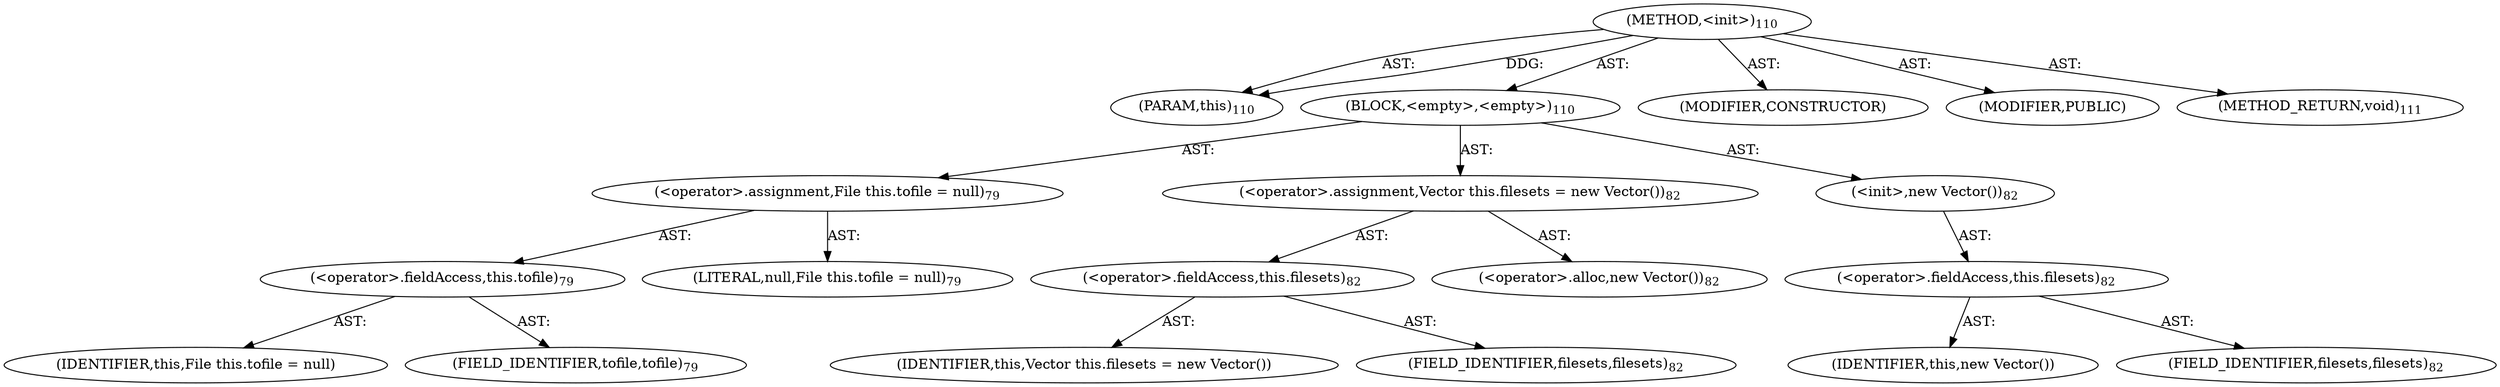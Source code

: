 digraph "&lt;init&gt;" {  
"111669149699" [label = <(METHOD,&lt;init&gt;)<SUB>110</SUB>> ]
"115964117002" [label = <(PARAM,this)<SUB>110</SUB>> ]
"25769803779" [label = <(BLOCK,&lt;empty&gt;,&lt;empty&gt;)<SUB>110</SUB>> ]
"30064771078" [label = <(&lt;operator&gt;.assignment,File this.tofile = null)<SUB>79</SUB>> ]
"30064771079" [label = <(&lt;operator&gt;.fieldAccess,this.tofile)<SUB>79</SUB>> ]
"68719476759" [label = <(IDENTIFIER,this,File this.tofile = null)> ]
"55834574851" [label = <(FIELD_IDENTIFIER,tofile,tofile)<SUB>79</SUB>> ]
"90194313216" [label = <(LITERAL,null,File this.tofile = null)<SUB>79</SUB>> ]
"30064771080" [label = <(&lt;operator&gt;.assignment,Vector this.filesets = new Vector())<SUB>82</SUB>> ]
"30064771081" [label = <(&lt;operator&gt;.fieldAccess,this.filesets)<SUB>82</SUB>> ]
"68719476760" [label = <(IDENTIFIER,this,Vector this.filesets = new Vector())> ]
"55834574852" [label = <(FIELD_IDENTIFIER,filesets,filesets)<SUB>82</SUB>> ]
"30064771082" [label = <(&lt;operator&gt;.alloc,new Vector())<SUB>82</SUB>> ]
"30064771083" [label = <(&lt;init&gt;,new Vector())<SUB>82</SUB>> ]
"30064771084" [label = <(&lt;operator&gt;.fieldAccess,this.filesets)<SUB>82</SUB>> ]
"68719476761" [label = <(IDENTIFIER,this,new Vector())> ]
"55834574853" [label = <(FIELD_IDENTIFIER,filesets,filesets)<SUB>82</SUB>> ]
"133143986185" [label = <(MODIFIER,CONSTRUCTOR)> ]
"133143986186" [label = <(MODIFIER,PUBLIC)> ]
"128849018883" [label = <(METHOD_RETURN,void)<SUB>111</SUB>> ]
  "111669149699" -> "115964117002"  [ label = "AST: "] 
  "111669149699" -> "25769803779"  [ label = "AST: "] 
  "111669149699" -> "133143986185"  [ label = "AST: "] 
  "111669149699" -> "133143986186"  [ label = "AST: "] 
  "111669149699" -> "128849018883"  [ label = "AST: "] 
  "25769803779" -> "30064771078"  [ label = "AST: "] 
  "25769803779" -> "30064771080"  [ label = "AST: "] 
  "25769803779" -> "30064771083"  [ label = "AST: "] 
  "30064771078" -> "30064771079"  [ label = "AST: "] 
  "30064771078" -> "90194313216"  [ label = "AST: "] 
  "30064771079" -> "68719476759"  [ label = "AST: "] 
  "30064771079" -> "55834574851"  [ label = "AST: "] 
  "30064771080" -> "30064771081"  [ label = "AST: "] 
  "30064771080" -> "30064771082"  [ label = "AST: "] 
  "30064771081" -> "68719476760"  [ label = "AST: "] 
  "30064771081" -> "55834574852"  [ label = "AST: "] 
  "30064771083" -> "30064771084"  [ label = "AST: "] 
  "30064771084" -> "68719476761"  [ label = "AST: "] 
  "30064771084" -> "55834574853"  [ label = "AST: "] 
  "111669149699" -> "115964117002"  [ label = "DDG: "] 
}
